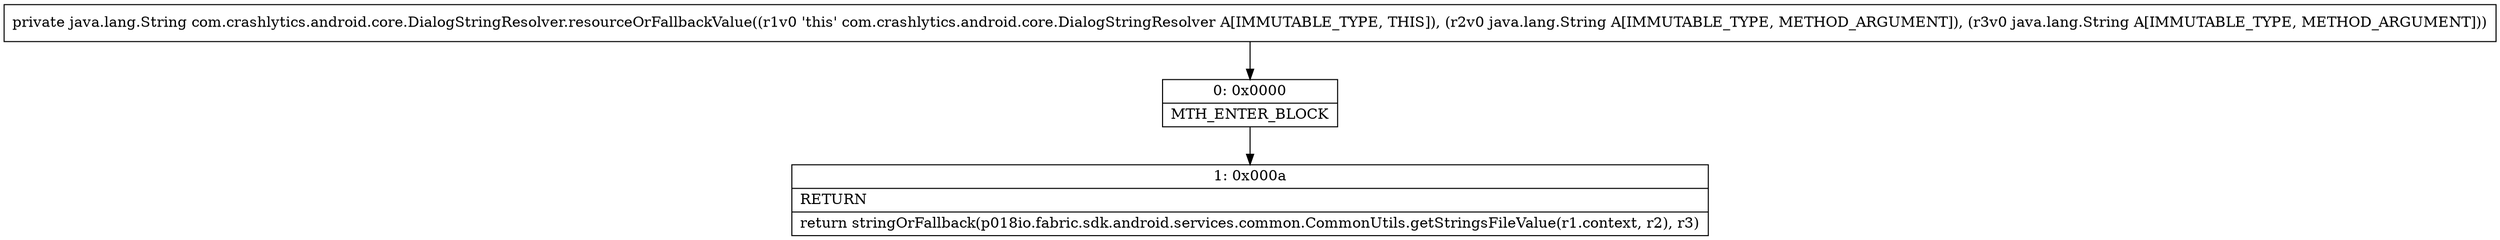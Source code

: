 digraph "CFG forcom.crashlytics.android.core.DialogStringResolver.resourceOrFallbackValue(Ljava\/lang\/String;Ljava\/lang\/String;)Ljava\/lang\/String;" {
Node_0 [shape=record,label="{0\:\ 0x0000|MTH_ENTER_BLOCK\l}"];
Node_1 [shape=record,label="{1\:\ 0x000a|RETURN\l|return stringOrFallback(p018io.fabric.sdk.android.services.common.CommonUtils.getStringsFileValue(r1.context, r2), r3)\l}"];
MethodNode[shape=record,label="{private java.lang.String com.crashlytics.android.core.DialogStringResolver.resourceOrFallbackValue((r1v0 'this' com.crashlytics.android.core.DialogStringResolver A[IMMUTABLE_TYPE, THIS]), (r2v0 java.lang.String A[IMMUTABLE_TYPE, METHOD_ARGUMENT]), (r3v0 java.lang.String A[IMMUTABLE_TYPE, METHOD_ARGUMENT])) }"];
MethodNode -> Node_0;
Node_0 -> Node_1;
}

